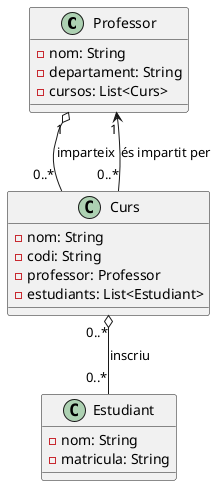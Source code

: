 @startuml
class Professor {
  - nom: String
  - departament: String
  - cursos: List<Curs>
}

class Curs {
  - nom: String
  - codi: String
  - professor: Professor
  - estudiants: List<Estudiant>
}

class Estudiant {
  - nom: String
  - matricula: String
}

Professor "1" o-- "0..*" Curs : imparteix
Curs "0..*" --> "1" Professor : és impartit per
Curs "0..*" o-- "0..*" Estudiant : inscriu
@enduml